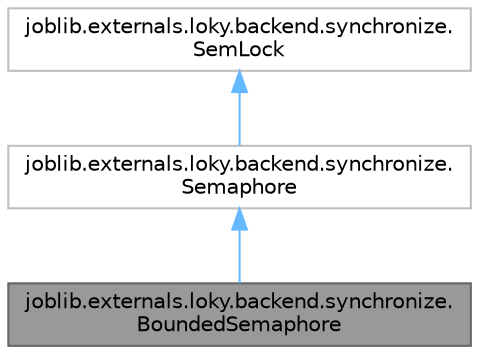 digraph "joblib.externals.loky.backend.synchronize.BoundedSemaphore"
{
 // LATEX_PDF_SIZE
  bgcolor="transparent";
  edge [fontname=Helvetica,fontsize=10,labelfontname=Helvetica,labelfontsize=10];
  node [fontname=Helvetica,fontsize=10,shape=box,height=0.2,width=0.4];
  Node1 [id="Node000001",label="joblib.externals.loky.backend.synchronize.\lBoundedSemaphore",height=0.2,width=0.4,color="gray40", fillcolor="grey60", style="filled", fontcolor="black",tooltip=" "];
  Node2 -> Node1 [id="edge3_Node000001_Node000002",dir="back",color="steelblue1",style="solid",tooltip=" "];
  Node2 [id="Node000002",label="joblib.externals.loky.backend.synchronize.\lSemaphore",height=0.2,width=0.4,color="grey75", fillcolor="white", style="filled",URL="$dc/dd8/classjoblib_1_1externals_1_1loky_1_1backend_1_1synchronize_1_1Semaphore.html",tooltip=" "];
  Node3 -> Node2 [id="edge4_Node000002_Node000003",dir="back",color="steelblue1",style="solid",tooltip=" "];
  Node3 [id="Node000003",label="joblib.externals.loky.backend.synchronize.\lSemLock",height=0.2,width=0.4,color="grey75", fillcolor="white", style="filled",URL="$d7/dec/classjoblib_1_1externals_1_1loky_1_1backend_1_1synchronize_1_1SemLock.html",tooltip=" "];
}
